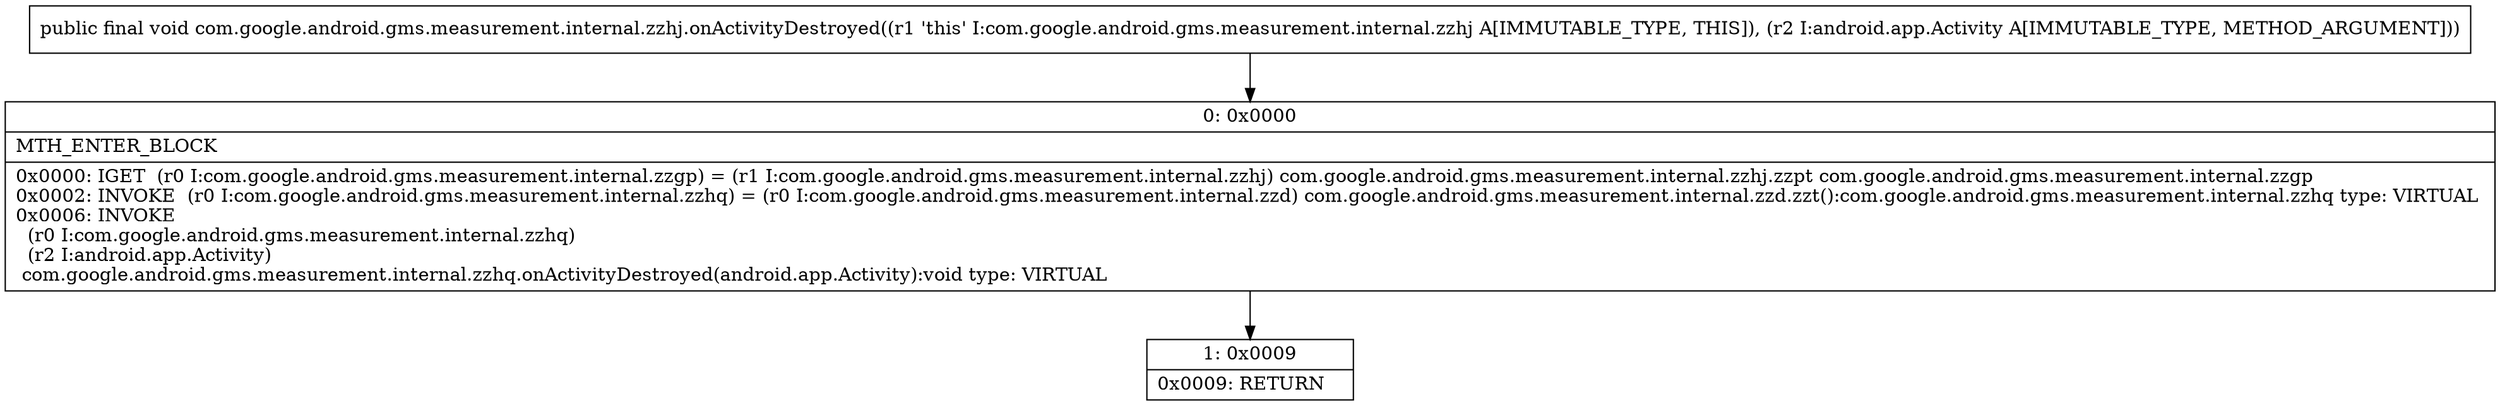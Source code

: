 digraph "CFG forcom.google.android.gms.measurement.internal.zzhj.onActivityDestroyed(Landroid\/app\/Activity;)V" {
Node_0 [shape=record,label="{0\:\ 0x0000|MTH_ENTER_BLOCK\l|0x0000: IGET  (r0 I:com.google.android.gms.measurement.internal.zzgp) = (r1 I:com.google.android.gms.measurement.internal.zzhj) com.google.android.gms.measurement.internal.zzhj.zzpt com.google.android.gms.measurement.internal.zzgp \l0x0002: INVOKE  (r0 I:com.google.android.gms.measurement.internal.zzhq) = (r0 I:com.google.android.gms.measurement.internal.zzd) com.google.android.gms.measurement.internal.zzd.zzt():com.google.android.gms.measurement.internal.zzhq type: VIRTUAL \l0x0006: INVOKE  \l  (r0 I:com.google.android.gms.measurement.internal.zzhq)\l  (r2 I:android.app.Activity)\l com.google.android.gms.measurement.internal.zzhq.onActivityDestroyed(android.app.Activity):void type: VIRTUAL \l}"];
Node_1 [shape=record,label="{1\:\ 0x0009|0x0009: RETURN   \l}"];
MethodNode[shape=record,label="{public final void com.google.android.gms.measurement.internal.zzhj.onActivityDestroyed((r1 'this' I:com.google.android.gms.measurement.internal.zzhj A[IMMUTABLE_TYPE, THIS]), (r2 I:android.app.Activity A[IMMUTABLE_TYPE, METHOD_ARGUMENT])) }"];
MethodNode -> Node_0;
Node_0 -> Node_1;
}

